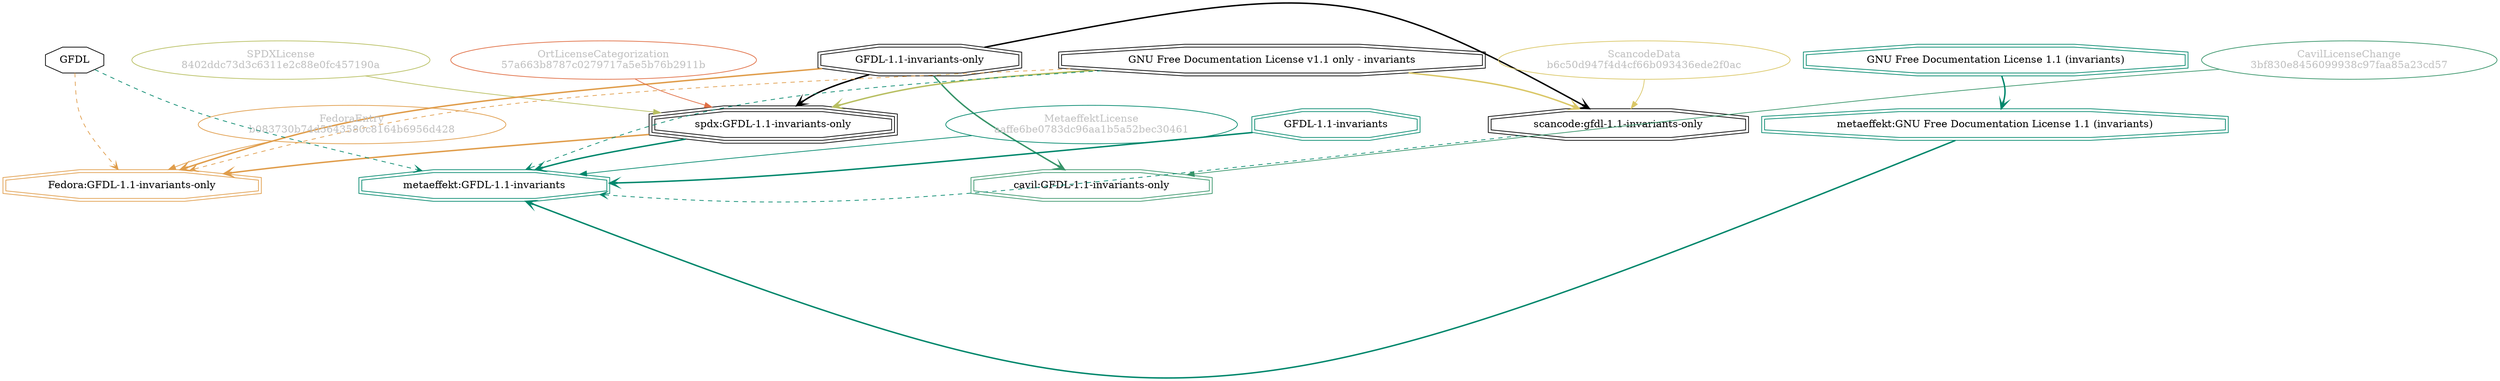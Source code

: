 strict digraph {
    node [shape=box];
    graph [splines=curved];
    1760 [label="SPDXLicense\n8402ddc73d3c6311e2c88e0fc457190a"
         ,fontcolor=gray
         ,color="#b8bf62"
         ,fillcolor="beige;1"
         ,shape=ellipse];
    1761 [label="spdx:GFDL-1.1-invariants-only"
         ,shape=tripleoctagon];
    1762 [label="GFDL-1.1-invariants-only"
         ,shape=doubleoctagon];
    1763 [label="GNU Free Documentation License v1.1 only - invariants"
         ,shape=doubleoctagon];
    6393 [label="FedoraEntry\nb083730b74d5643580c8164b6956d428"
         ,fontcolor=gray
         ,color="#e09d4b"
         ,fillcolor="beige;1"
         ,shape=ellipse];
    6394 [label="Fedora:GFDL-1.1-invariants-only"
         ,color="#e09d4b"
         ,shape=doubleoctagon];
    6395 [label=GFDL,shape=octagon];
    15865 [label="ScancodeData\nb6c50d947f4d4cf66b093436ede2f0ac"
          ,fontcolor=gray
          ,color="#dac767"
          ,fillcolor="beige;1"
          ,shape=ellipse];
    15866 [label="scancode:gfdl-1.1-invariants-only"
          ,shape=doubleoctagon];
    28693 [label="OrtLicenseCategorization\n57a663b8787c0279717a5e5b76b2911b"
          ,fontcolor=gray
          ,color="#e06f45"
          ,fillcolor="beige;1"
          ,shape=ellipse];
    36820 [label="CavilLicenseChange\n3bf830e8456099938c97faa85a23cd57"
          ,fontcolor=gray
          ,color="#379469"
          ,fillcolor="beige;1"
          ,shape=ellipse];
    36821 [label="cavil:GFDL-1.1-invariants-only"
          ,color="#379469"
          ,shape=doubleoctagon];
    43009 [label="MetaeffektLicense\naaffe6be0783dc96aa1b5a52bec30461"
          ,fontcolor=gray
          ,color="#00876c"
          ,fillcolor="beige;1"
          ,shape=ellipse];
    43010 [label="metaeffekt:GFDL-1.1-invariants"
          ,color="#00876c"
          ,shape=doubleoctagon];
    43011 [label="GFDL-1.1-invariants"
          ,color="#00876c"
          ,shape=doubleoctagon];
    43012 [label="metaeffekt:GNU Free Documentation License 1.1 (invariants)"
          ,color="#00876c"
          ,shape=doubleoctagon];
    43013 [label="GNU Free Documentation License 1.1 (invariants)"
          ,color="#00876c"
          ,shape=doubleoctagon];
    1760 -> 1761 [weight=0.5
                 ,color="#b8bf62"];
    1761 -> 6394 [style=bold
                 ,arrowhead=vee
                 ,weight=0.7
                 ,color="#e09d4b"];
    1761 -> 43010 [style=bold
                  ,arrowhead=vee
                  ,weight=0.7
                  ,color="#00876c"];
    1762 -> 1761 [style=bold
                 ,arrowhead=vee
                 ,weight=0.7];
    1762 -> 6394 [style=bold
                 ,arrowhead=vee
                 ,weight=0.7
                 ,color="#e09d4b"];
    1762 -> 15866 [style=bold
                  ,arrowhead=vee
                  ,weight=0.7];
    1762 -> 36821 [style=bold
                  ,arrowhead=vee
                  ,weight=0.7
                  ,color="#379469"];
    1762 -> 36821 [style=bold
                  ,arrowhead=vee
                  ,weight=0.7
                  ,color="#379469"];
    1763 -> 1761 [style=bold
                 ,arrowhead=vee
                 ,weight=0.7
                 ,color="#b8bf62"];
    1763 -> 6394 [style=dashed
                 ,arrowhead=vee
                 ,weight=0.5
                 ,color="#e09d4b"];
    1763 -> 15866 [style=bold
                  ,arrowhead=vee
                  ,weight=0.7
                  ,color="#dac767"];
    1763 -> 43010 [style=dashed
                  ,arrowhead=vee
                  ,weight=0.5
                  ,color="#00876c"];
    6393 -> 6394 [weight=0.5
                 ,color="#e09d4b"];
    6395 -> 6394 [style=dashed
                 ,arrowhead=vee
                 ,weight=0.5
                 ,color="#e09d4b"];
    6395 -> 43010 [style=dashed
                  ,arrowhead=vee
                  ,weight=0.5
                  ,color="#00876c"];
    15865 -> 15866 [weight=0.5
                   ,color="#dac767"];
    15866 -> 43010 [style=dashed
                   ,arrowhead=vee
                   ,weight=0.5
                   ,color="#00876c"];
    28693 -> 1761 [weight=0.5
                  ,color="#e06f45"];
    36820 -> 36821 [weight=0.5
                   ,color="#379469"];
    43009 -> 43010 [weight=0.5
                   ,color="#00876c"];
    43011 -> 43010 [style=bold
                   ,arrowhead=vee
                   ,weight=0.7
                   ,color="#00876c"];
    43012 -> 43010 [style=bold
                   ,arrowhead=vee
                   ,weight=0.7
                   ,color="#00876c"];
    43013 -> 43012 [style=bold
                   ,arrowhead=vee
                   ,weight=0.7
                   ,color="#00876c"];
}
